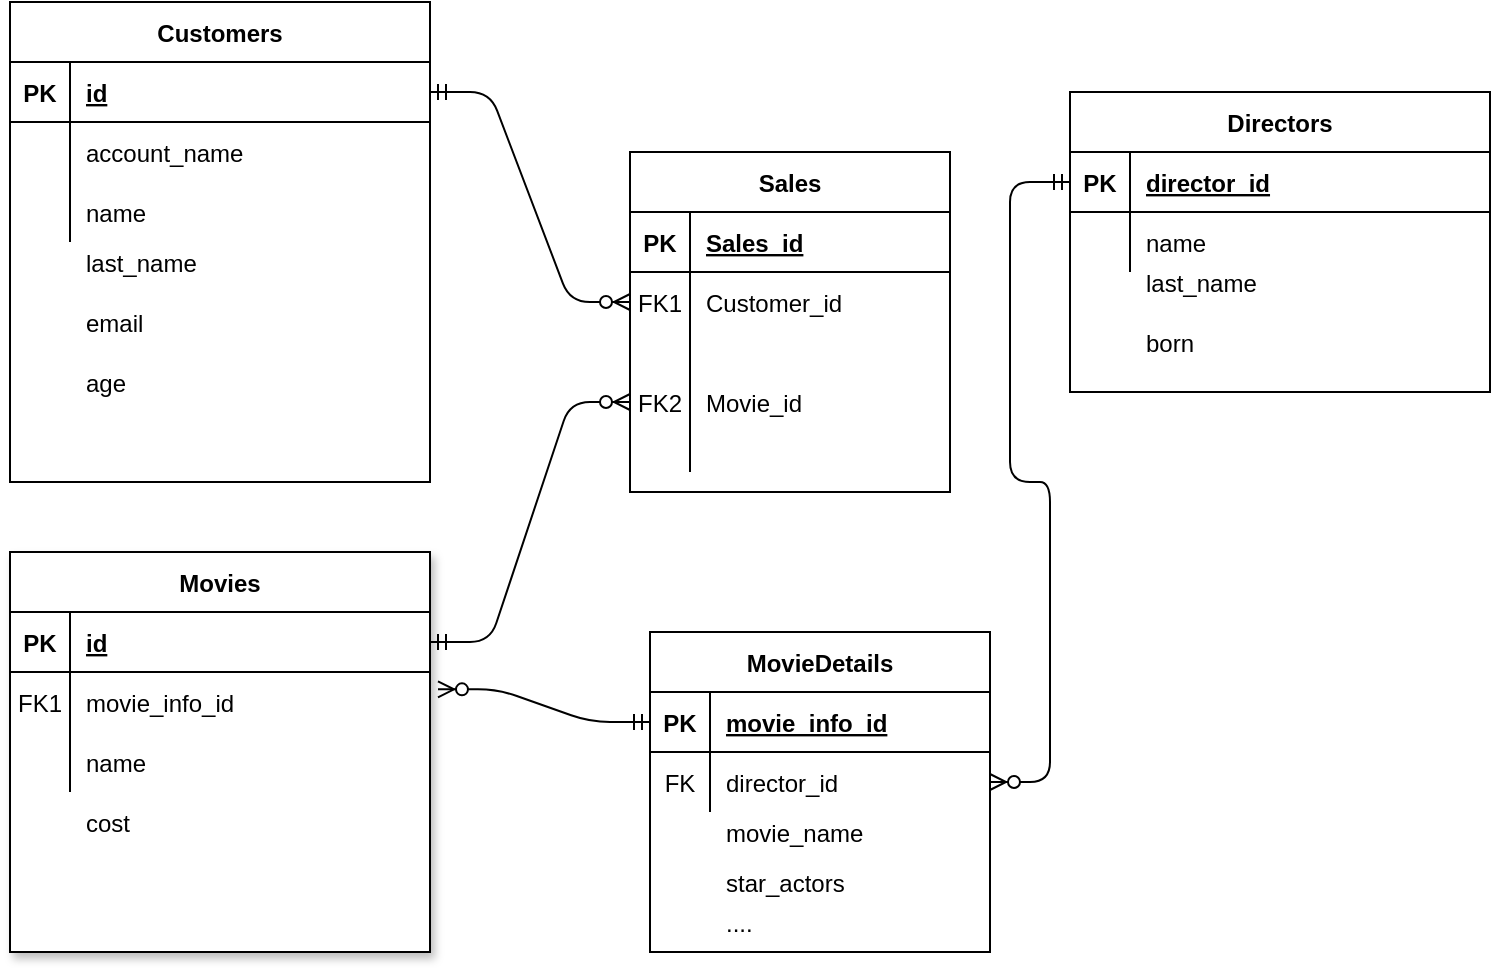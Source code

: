 <mxfile version="13.8.8" type="github">
  <diagram id="R2lEEEUBdFMjLlhIrx00" name="Page-1">
    <mxGraphModel dx="782" dy="437" grid="1" gridSize="10" guides="1" tooltips="1" connect="1" arrows="1" fold="1" page="1" pageScale="1" pageWidth="200" pageHeight="200" math="0" shadow="0" extFonts="Permanent Marker^https://fonts.googleapis.com/css?family=Permanent+Marker">
      <root>
        <mxCell id="0" />
        <mxCell id="1" parent="0" />
        <mxCell id="C-vyLk0tnHw3VtMMgP7b-13" value="Customers" style="shape=table;startSize=30;container=1;collapsible=1;childLayout=tableLayout;fixedRows=1;rowLines=0;fontStyle=1;align=center;resizeLast=1;swimlaneFillColor=#ffffff;" parent="1" vertex="1">
          <mxGeometry x="30" y="85" width="210" height="240" as="geometry" />
        </mxCell>
        <mxCell id="C-vyLk0tnHw3VtMMgP7b-14" value="" style="shape=partialRectangle;collapsible=0;dropTarget=0;pointerEvents=0;fillColor=none;points=[[0,0.5],[1,0.5]];portConstraint=eastwest;top=0;left=0;right=0;bottom=1;" parent="C-vyLk0tnHw3VtMMgP7b-13" vertex="1">
          <mxGeometry y="30" width="210" height="30" as="geometry" />
        </mxCell>
        <mxCell id="C-vyLk0tnHw3VtMMgP7b-15" value="PK" style="shape=partialRectangle;overflow=hidden;connectable=0;fillColor=none;top=0;left=0;bottom=0;right=0;fontStyle=1;" parent="C-vyLk0tnHw3VtMMgP7b-14" vertex="1">
          <mxGeometry width="30" height="30" as="geometry" />
        </mxCell>
        <mxCell id="C-vyLk0tnHw3VtMMgP7b-16" value="id" style="shape=partialRectangle;overflow=hidden;connectable=0;fillColor=none;top=0;left=0;bottom=0;right=0;align=left;spacingLeft=6;fontStyle=5;" parent="C-vyLk0tnHw3VtMMgP7b-14" vertex="1">
          <mxGeometry x="30" width="180" height="30" as="geometry" />
        </mxCell>
        <mxCell id="C-vyLk0tnHw3VtMMgP7b-17" value="" style="shape=partialRectangle;collapsible=0;dropTarget=0;pointerEvents=0;fillColor=none;points=[[0,0.5],[1,0.5]];portConstraint=eastwest;top=0;left=0;right=0;bottom=0;" parent="C-vyLk0tnHw3VtMMgP7b-13" vertex="1">
          <mxGeometry y="60" width="210" height="30" as="geometry" />
        </mxCell>
        <mxCell id="C-vyLk0tnHw3VtMMgP7b-18" value="" style="shape=partialRectangle;overflow=hidden;connectable=0;fillColor=none;top=0;left=0;bottom=0;right=0;" parent="C-vyLk0tnHw3VtMMgP7b-17" vertex="1">
          <mxGeometry width="30" height="30" as="geometry" />
        </mxCell>
        <mxCell id="C-vyLk0tnHw3VtMMgP7b-19" value="account_name" style="shape=partialRectangle;overflow=hidden;connectable=0;fillColor=none;top=0;left=0;bottom=0;right=0;align=left;spacingLeft=6;" parent="C-vyLk0tnHw3VtMMgP7b-17" vertex="1">
          <mxGeometry x="30" width="180" height="30" as="geometry" />
        </mxCell>
        <mxCell id="C-vyLk0tnHw3VtMMgP7b-20" value="" style="shape=partialRectangle;collapsible=0;dropTarget=0;pointerEvents=0;fillColor=none;points=[[0,0.5],[1,0.5]];portConstraint=eastwest;top=0;left=0;right=0;bottom=0;" parent="C-vyLk0tnHw3VtMMgP7b-13" vertex="1">
          <mxGeometry y="90" width="210" height="30" as="geometry" />
        </mxCell>
        <mxCell id="C-vyLk0tnHw3VtMMgP7b-21" value="" style="shape=partialRectangle;overflow=hidden;connectable=0;fillColor=none;top=0;left=0;bottom=0;right=0;" parent="C-vyLk0tnHw3VtMMgP7b-20" vertex="1">
          <mxGeometry width="30" height="30" as="geometry" />
        </mxCell>
        <mxCell id="C-vyLk0tnHw3VtMMgP7b-22" value="name" style="shape=partialRectangle;overflow=hidden;connectable=0;fillColor=none;top=0;left=0;bottom=0;right=0;align=left;spacingLeft=6;" parent="C-vyLk0tnHw3VtMMgP7b-20" vertex="1">
          <mxGeometry x="30" width="180" height="30" as="geometry" />
        </mxCell>
        <mxCell id="Ynp8IpaBSWYvwx9x4yJH-1" value="MovieDetails" style="shape=table;startSize=30;container=1;collapsible=1;childLayout=tableLayout;fixedRows=1;rowLines=0;fontStyle=1;align=center;resizeLast=1;swimlaneFillColor=#ffffff;" vertex="1" parent="1">
          <mxGeometry x="350" y="400" width="170" height="160" as="geometry" />
        </mxCell>
        <mxCell id="Ynp8IpaBSWYvwx9x4yJH-2" value="" style="shape=partialRectangle;collapsible=0;dropTarget=0;pointerEvents=0;fillColor=none;points=[[0,0.5],[1,0.5]];portConstraint=eastwest;top=0;left=0;right=0;bottom=1;" vertex="1" parent="Ynp8IpaBSWYvwx9x4yJH-1">
          <mxGeometry y="30" width="170" height="30" as="geometry" />
        </mxCell>
        <mxCell id="Ynp8IpaBSWYvwx9x4yJH-3" value="PK" style="shape=partialRectangle;overflow=hidden;connectable=0;fillColor=none;top=0;left=0;bottom=0;right=0;fontStyle=1;" vertex="1" parent="Ynp8IpaBSWYvwx9x4yJH-2">
          <mxGeometry width="30" height="30" as="geometry" />
        </mxCell>
        <mxCell id="Ynp8IpaBSWYvwx9x4yJH-4" value="movie_info_id" style="shape=partialRectangle;overflow=hidden;connectable=0;fillColor=none;top=0;left=0;bottom=0;right=0;align=left;spacingLeft=6;fontStyle=5;" vertex="1" parent="Ynp8IpaBSWYvwx9x4yJH-2">
          <mxGeometry x="30" width="140" height="30" as="geometry" />
        </mxCell>
        <mxCell id="Ynp8IpaBSWYvwx9x4yJH-5" value="" style="shape=partialRectangle;collapsible=0;dropTarget=0;pointerEvents=0;fillColor=none;points=[[0,0.5],[1,0.5]];portConstraint=eastwest;top=0;left=0;right=0;bottom=0;" vertex="1" parent="Ynp8IpaBSWYvwx9x4yJH-1">
          <mxGeometry y="60" width="170" height="30" as="geometry" />
        </mxCell>
        <mxCell id="Ynp8IpaBSWYvwx9x4yJH-6" value="FK" style="shape=partialRectangle;overflow=hidden;connectable=0;fillColor=none;top=0;left=0;bottom=0;right=0;" vertex="1" parent="Ynp8IpaBSWYvwx9x4yJH-5">
          <mxGeometry width="30" height="30" as="geometry" />
        </mxCell>
        <mxCell id="Ynp8IpaBSWYvwx9x4yJH-7" value="director_id" style="shape=partialRectangle;overflow=hidden;connectable=0;fillColor=none;top=0;left=0;bottom=0;right=0;align=left;spacingLeft=6;" vertex="1" parent="Ynp8IpaBSWYvwx9x4yJH-5">
          <mxGeometry x="30" width="140" height="30" as="geometry" />
        </mxCell>
        <mxCell id="Ynp8IpaBSWYvwx9x4yJH-11" value="Sales" style="shape=table;startSize=30;container=1;collapsible=1;childLayout=tableLayout;fixedRows=1;rowLines=0;fontStyle=1;align=center;resizeLast=1;swimlaneFillColor=#ffffff;" vertex="1" parent="1">
          <mxGeometry x="340" y="160" width="160" height="170" as="geometry" />
        </mxCell>
        <mxCell id="Ynp8IpaBSWYvwx9x4yJH-12" value="" style="shape=partialRectangle;collapsible=0;dropTarget=0;pointerEvents=0;fillColor=none;points=[[0,0.5],[1,0.5]];portConstraint=eastwest;top=0;left=0;right=0;bottom=1;" vertex="1" parent="Ynp8IpaBSWYvwx9x4yJH-11">
          <mxGeometry y="30" width="160" height="30" as="geometry" />
        </mxCell>
        <mxCell id="Ynp8IpaBSWYvwx9x4yJH-13" value="PK" style="shape=partialRectangle;overflow=hidden;connectable=0;fillColor=none;top=0;left=0;bottom=0;right=0;fontStyle=1;" vertex="1" parent="Ynp8IpaBSWYvwx9x4yJH-12">
          <mxGeometry width="30" height="30" as="geometry" />
        </mxCell>
        <mxCell id="Ynp8IpaBSWYvwx9x4yJH-14" value="Sales_id" style="shape=partialRectangle;overflow=hidden;connectable=0;fillColor=none;top=0;left=0;bottom=0;right=0;align=left;spacingLeft=6;fontStyle=5;" vertex="1" parent="Ynp8IpaBSWYvwx9x4yJH-12">
          <mxGeometry x="30" width="130" height="30" as="geometry" />
        </mxCell>
        <mxCell id="Ynp8IpaBSWYvwx9x4yJH-15" value="" style="shape=partialRectangle;collapsible=0;dropTarget=0;pointerEvents=0;fillColor=none;points=[[0,0.5],[1,0.5]];portConstraint=eastwest;top=0;left=0;right=0;bottom=0;" vertex="1" parent="Ynp8IpaBSWYvwx9x4yJH-11">
          <mxGeometry y="60" width="160" height="30" as="geometry" />
        </mxCell>
        <mxCell id="Ynp8IpaBSWYvwx9x4yJH-16" value="FK1" style="shape=partialRectangle;overflow=hidden;connectable=0;fillColor=none;top=0;left=0;bottom=0;right=0;" vertex="1" parent="Ynp8IpaBSWYvwx9x4yJH-15">
          <mxGeometry width="30" height="30" as="geometry" />
        </mxCell>
        <mxCell id="Ynp8IpaBSWYvwx9x4yJH-17" value="Customer_id" style="shape=partialRectangle;overflow=hidden;connectable=0;fillColor=none;top=0;left=0;bottom=0;right=0;align=left;spacingLeft=6;" vertex="1" parent="Ynp8IpaBSWYvwx9x4yJH-15">
          <mxGeometry x="30" width="130" height="30" as="geometry" />
        </mxCell>
        <mxCell id="Ynp8IpaBSWYvwx9x4yJH-18" value="" style="shape=partialRectangle;collapsible=0;dropTarget=0;pointerEvents=0;fillColor=none;points=[[0,0.5],[1,0.5]];portConstraint=eastwest;top=0;left=0;right=0;bottom=0;" vertex="1" parent="Ynp8IpaBSWYvwx9x4yJH-11">
          <mxGeometry y="90" width="160" height="70" as="geometry" />
        </mxCell>
        <mxCell id="Ynp8IpaBSWYvwx9x4yJH-19" value="FK2" style="shape=partialRectangle;overflow=hidden;connectable=0;fillColor=none;top=0;left=0;bottom=0;right=0;" vertex="1" parent="Ynp8IpaBSWYvwx9x4yJH-18">
          <mxGeometry width="30" height="70" as="geometry" />
        </mxCell>
        <mxCell id="Ynp8IpaBSWYvwx9x4yJH-20" value="Movie_id" style="shape=partialRectangle;overflow=hidden;connectable=0;fillColor=none;top=0;left=0;bottom=0;right=0;align=left;spacingLeft=6;" vertex="1" parent="Ynp8IpaBSWYvwx9x4yJH-18">
          <mxGeometry x="30" width="130" height="70" as="geometry" />
        </mxCell>
        <mxCell id="Ynp8IpaBSWYvwx9x4yJH-21" value="Movies" style="shape=table;startSize=30;container=1;collapsible=1;childLayout=tableLayout;fixedRows=1;rowLines=0;fontStyle=1;align=center;resizeLast=1;shadow=1;rounded=0;sketch=0;swimlaneFillColor=#ffffff;" vertex="1" parent="1">
          <mxGeometry x="30" y="360" width="210" height="200" as="geometry" />
        </mxCell>
        <mxCell id="Ynp8IpaBSWYvwx9x4yJH-22" value="" style="shape=partialRectangle;collapsible=0;dropTarget=0;pointerEvents=0;fillColor=none;points=[[0,0.5],[1,0.5]];portConstraint=eastwest;top=0;left=0;right=0;bottom=1;" vertex="1" parent="Ynp8IpaBSWYvwx9x4yJH-21">
          <mxGeometry y="30" width="210" height="30" as="geometry" />
        </mxCell>
        <mxCell id="Ynp8IpaBSWYvwx9x4yJH-23" value="PK" style="shape=partialRectangle;overflow=hidden;connectable=0;fillColor=none;top=0;left=0;bottom=0;right=0;fontStyle=1;" vertex="1" parent="Ynp8IpaBSWYvwx9x4yJH-22">
          <mxGeometry width="30" height="30" as="geometry" />
        </mxCell>
        <mxCell id="Ynp8IpaBSWYvwx9x4yJH-24" value="id" style="shape=partialRectangle;overflow=hidden;connectable=0;fillColor=none;top=0;left=0;bottom=0;right=0;align=left;spacingLeft=6;fontStyle=5;" vertex="1" parent="Ynp8IpaBSWYvwx9x4yJH-22">
          <mxGeometry x="30" width="180" height="30" as="geometry" />
        </mxCell>
        <mxCell id="Ynp8IpaBSWYvwx9x4yJH-25" value="" style="shape=partialRectangle;collapsible=0;dropTarget=0;pointerEvents=0;fillColor=none;points=[[0,0.5],[1,0.5]];portConstraint=eastwest;top=0;left=0;right=0;bottom=0;" vertex="1" parent="Ynp8IpaBSWYvwx9x4yJH-21">
          <mxGeometry y="60" width="210" height="30" as="geometry" />
        </mxCell>
        <mxCell id="Ynp8IpaBSWYvwx9x4yJH-26" value="FK1" style="shape=partialRectangle;overflow=hidden;connectable=0;fillColor=none;top=0;left=0;bottom=0;right=0;" vertex="1" parent="Ynp8IpaBSWYvwx9x4yJH-25">
          <mxGeometry width="30" height="30" as="geometry" />
        </mxCell>
        <mxCell id="Ynp8IpaBSWYvwx9x4yJH-27" value="movie_info_id" style="shape=partialRectangle;overflow=hidden;connectable=0;fillColor=none;top=0;left=0;bottom=0;right=0;align=left;spacingLeft=6;" vertex="1" parent="Ynp8IpaBSWYvwx9x4yJH-25">
          <mxGeometry x="30" width="180" height="30" as="geometry" />
        </mxCell>
        <mxCell id="Ynp8IpaBSWYvwx9x4yJH-28" value="" style="shape=partialRectangle;collapsible=0;dropTarget=0;pointerEvents=0;fillColor=none;points=[[0,0.5],[1,0.5]];portConstraint=eastwest;top=0;left=0;right=0;bottom=0;" vertex="1" parent="Ynp8IpaBSWYvwx9x4yJH-21">
          <mxGeometry y="90" width="210" height="30" as="geometry" />
        </mxCell>
        <mxCell id="Ynp8IpaBSWYvwx9x4yJH-29" value="" style="shape=partialRectangle;overflow=hidden;connectable=0;fillColor=none;top=0;left=0;bottom=0;right=0;" vertex="1" parent="Ynp8IpaBSWYvwx9x4yJH-28">
          <mxGeometry width="30" height="30" as="geometry" />
        </mxCell>
        <mxCell id="Ynp8IpaBSWYvwx9x4yJH-30" value="name" style="shape=partialRectangle;overflow=hidden;connectable=0;fillColor=none;top=0;left=0;bottom=0;right=0;align=left;spacingLeft=6;" vertex="1" parent="Ynp8IpaBSWYvwx9x4yJH-28">
          <mxGeometry x="30" width="180" height="30" as="geometry" />
        </mxCell>
        <mxCell id="Ynp8IpaBSWYvwx9x4yJH-31" value="Directors" style="shape=table;startSize=30;container=1;collapsible=1;childLayout=tableLayout;fixedRows=1;rowLines=0;fontStyle=1;align=center;resizeLast=1;swimlaneFillColor=#ffffff;" vertex="1" parent="1">
          <mxGeometry x="560" y="130" width="210" height="150" as="geometry" />
        </mxCell>
        <mxCell id="Ynp8IpaBSWYvwx9x4yJH-32" value="" style="shape=partialRectangle;collapsible=0;dropTarget=0;pointerEvents=0;fillColor=none;points=[[0,0.5],[1,0.5]];portConstraint=eastwest;top=0;left=0;right=0;bottom=1;" vertex="1" parent="Ynp8IpaBSWYvwx9x4yJH-31">
          <mxGeometry y="30" width="210" height="30" as="geometry" />
        </mxCell>
        <mxCell id="Ynp8IpaBSWYvwx9x4yJH-33" value="PK" style="shape=partialRectangle;overflow=hidden;connectable=0;fillColor=none;top=0;left=0;bottom=0;right=0;fontStyle=1;" vertex="1" parent="Ynp8IpaBSWYvwx9x4yJH-32">
          <mxGeometry width="30" height="30" as="geometry" />
        </mxCell>
        <mxCell id="Ynp8IpaBSWYvwx9x4yJH-34" value="director_id" style="shape=partialRectangle;overflow=hidden;connectable=0;fillColor=none;top=0;left=0;bottom=0;right=0;align=left;spacingLeft=6;fontStyle=5;" vertex="1" parent="Ynp8IpaBSWYvwx9x4yJH-32">
          <mxGeometry x="30" width="180" height="30" as="geometry" />
        </mxCell>
        <mxCell id="Ynp8IpaBSWYvwx9x4yJH-35" value="" style="shape=partialRectangle;collapsible=0;dropTarget=0;pointerEvents=0;fillColor=none;points=[[0,0.5],[1,0.5]];portConstraint=eastwest;top=0;left=0;right=0;bottom=0;" vertex="1" parent="Ynp8IpaBSWYvwx9x4yJH-31">
          <mxGeometry y="60" width="210" height="30" as="geometry" />
        </mxCell>
        <mxCell id="Ynp8IpaBSWYvwx9x4yJH-36" value="" style="shape=partialRectangle;overflow=hidden;connectable=0;fillColor=none;top=0;left=0;bottom=0;right=0;" vertex="1" parent="Ynp8IpaBSWYvwx9x4yJH-35">
          <mxGeometry width="30" height="30" as="geometry" />
        </mxCell>
        <mxCell id="Ynp8IpaBSWYvwx9x4yJH-37" value="name" style="shape=partialRectangle;overflow=hidden;connectable=0;fillColor=none;top=0;left=0;bottom=0;right=0;align=left;spacingLeft=6;" vertex="1" parent="Ynp8IpaBSWYvwx9x4yJH-35">
          <mxGeometry x="30" width="180" height="30" as="geometry" />
        </mxCell>
        <mxCell id="Ynp8IpaBSWYvwx9x4yJH-42" value="last_name" style="shape=partialRectangle;overflow=hidden;connectable=0;fillColor=none;top=0;left=0;bottom=0;right=0;align=left;spacingLeft=6;" vertex="1" parent="1">
          <mxGeometry x="590" y="210" width="180" height="30" as="geometry" />
        </mxCell>
        <mxCell id="Ynp8IpaBSWYvwx9x4yJH-43" value="born" style="shape=partialRectangle;overflow=hidden;connectable=0;fillColor=none;top=0;left=0;bottom=0;right=0;align=left;spacingLeft=6;" vertex="1" parent="1">
          <mxGeometry x="590" y="240" width="180" height="30" as="geometry" />
        </mxCell>
        <mxCell id="Ynp8IpaBSWYvwx9x4yJH-51" value="" style="edgeStyle=entityRelationEdgeStyle;fontSize=12;html=1;endArrow=ERzeroToMany;startArrow=ERmandOne;exitX=1;exitY=0.5;exitDx=0;exitDy=0;entryX=0;entryY=0.5;entryDx=0;entryDy=0;" edge="1" parent="1" source="C-vyLk0tnHw3VtMMgP7b-14" target="Ynp8IpaBSWYvwx9x4yJH-15">
          <mxGeometry width="100" height="100" relative="1" as="geometry">
            <mxPoint x="220" y="380" as="sourcePoint" />
            <mxPoint x="320" y="280" as="targetPoint" />
          </mxGeometry>
        </mxCell>
        <mxCell id="Ynp8IpaBSWYvwx9x4yJH-53" value="" style="edgeStyle=entityRelationEdgeStyle;fontSize=12;html=1;endArrow=ERzeroToMany;startArrow=ERmandOne;exitX=0;exitY=0.5;exitDx=0;exitDy=0;entryX=1;entryY=0.5;entryDx=0;entryDy=0;" edge="1" parent="1" source="Ynp8IpaBSWYvwx9x4yJH-32" target="Ynp8IpaBSWYvwx9x4yJH-5">
          <mxGeometry width="100" height="100" relative="1" as="geometry">
            <mxPoint x="610" y="450" as="sourcePoint" />
            <mxPoint x="710" y="350" as="targetPoint" />
          </mxGeometry>
        </mxCell>
        <mxCell id="Ynp8IpaBSWYvwx9x4yJH-55" value="" style="edgeStyle=entityRelationEdgeStyle;fontSize=12;html=1;endArrow=ERzeroToMany;startArrow=ERmandOne;exitX=0;exitY=0.5;exitDx=0;exitDy=0;entryX=1.019;entryY=0.289;entryDx=0;entryDy=0;entryPerimeter=0;" edge="1" parent="1" source="Ynp8IpaBSWYvwx9x4yJH-2" target="Ynp8IpaBSWYvwx9x4yJH-25">
          <mxGeometry width="100" height="100" relative="1" as="geometry">
            <mxPoint x="240" y="410" as="sourcePoint" />
            <mxPoint x="320" y="380" as="targetPoint" />
          </mxGeometry>
        </mxCell>
        <mxCell id="Ynp8IpaBSWYvwx9x4yJH-56" value="" style="edgeStyle=entityRelationEdgeStyle;fontSize=12;html=1;endArrow=ERzeroToMany;startArrow=ERmandOne;exitX=1;exitY=0.5;exitDx=0;exitDy=0;entryX=0;entryY=0.5;entryDx=0;entryDy=0;" edge="1" parent="1" source="Ynp8IpaBSWYvwx9x4yJH-22" target="Ynp8IpaBSWYvwx9x4yJH-18">
          <mxGeometry width="100" height="100" relative="1" as="geometry">
            <mxPoint x="340" y="360" as="sourcePoint" />
            <mxPoint x="440" y="260" as="targetPoint" />
          </mxGeometry>
        </mxCell>
        <mxCell id="Ynp8IpaBSWYvwx9x4yJH-60" value="last_name" style="shape=partialRectangle;overflow=hidden;connectable=0;fillColor=none;top=0;left=0;bottom=0;right=0;align=left;spacingLeft=6;" vertex="1" parent="1">
          <mxGeometry x="60" y="200" width="180" height="30" as="geometry" />
        </mxCell>
        <mxCell id="Ynp8IpaBSWYvwx9x4yJH-61" value="email" style="shape=partialRectangle;overflow=hidden;connectable=0;fillColor=none;top=0;left=0;bottom=0;right=0;align=left;spacingLeft=6;" vertex="1" parent="1">
          <mxGeometry x="60" y="230" width="180" height="30" as="geometry" />
        </mxCell>
        <mxCell id="Ynp8IpaBSWYvwx9x4yJH-62" value="age" style="shape=partialRectangle;overflow=hidden;connectable=0;fillColor=none;top=0;left=0;bottom=0;right=0;align=left;spacingLeft=6;" vertex="1" parent="1">
          <mxGeometry x="60" y="260" width="180" height="30" as="geometry" />
        </mxCell>
        <mxCell id="Ynp8IpaBSWYvwx9x4yJH-64" value="cost" style="shape=partialRectangle;overflow=hidden;connectable=0;fillColor=none;top=0;left=0;bottom=0;right=0;align=left;spacingLeft=6;" vertex="1" parent="1">
          <mxGeometry x="60" y="480" width="180" height="30" as="geometry" />
        </mxCell>
        <mxCell id="Ynp8IpaBSWYvwx9x4yJH-69" value="movie_name" style="shape=partialRectangle;overflow=hidden;connectable=0;fillColor=none;top=0;left=0;bottom=0;right=0;align=left;spacingLeft=6;" vertex="1" parent="1">
          <mxGeometry x="380" y="485" width="140" height="30" as="geometry" />
        </mxCell>
        <mxCell id="Ynp8IpaBSWYvwx9x4yJH-70" value="star_actors" style="shape=partialRectangle;overflow=hidden;connectable=0;fillColor=none;top=0;left=0;bottom=0;right=0;align=left;spacingLeft=6;" vertex="1" parent="1">
          <mxGeometry x="380" y="510" width="140" height="30" as="geometry" />
        </mxCell>
        <mxCell id="Ynp8IpaBSWYvwx9x4yJH-72" value="...." style="shape=partialRectangle;overflow=hidden;connectable=0;fillColor=none;top=0;left=0;bottom=0;right=0;align=left;spacingLeft=6;" vertex="1" parent="1">
          <mxGeometry x="380" y="530" width="140" height="30" as="geometry" />
        </mxCell>
      </root>
    </mxGraphModel>
  </diagram>
</mxfile>
